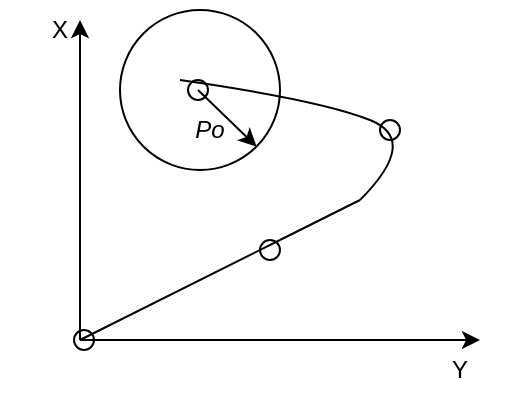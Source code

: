 <mxfile version="22.1.18" type="device">
  <diagram name="Page-1" id="q67guX5B2zqh0Od_7dgd">
    <mxGraphModel dx="265" dy="167" grid="1" gridSize="10" guides="1" tooltips="1" connect="1" arrows="1" fold="1" page="1" pageScale="1" pageWidth="827" pageHeight="1169" math="0" shadow="0">
      <root>
        <mxCell id="0" />
        <mxCell id="1" parent="0" />
        <mxCell id="kxWcMn0HE9TnZsJPFFBa-1" value="" style="endArrow=classic;html=1;rounded=0;" edge="1" parent="1">
          <mxGeometry width="50" height="50" relative="1" as="geometry">
            <mxPoint x="360" y="280" as="sourcePoint" />
            <mxPoint x="360" y="120" as="targetPoint" />
          </mxGeometry>
        </mxCell>
        <mxCell id="kxWcMn0HE9TnZsJPFFBa-2" value="" style="endArrow=classic;html=1;rounded=0;" edge="1" parent="1">
          <mxGeometry width="50" height="50" relative="1" as="geometry">
            <mxPoint x="360" y="280" as="sourcePoint" />
            <mxPoint x="560" y="280" as="targetPoint" />
          </mxGeometry>
        </mxCell>
        <mxCell id="kxWcMn0HE9TnZsJPFFBa-3" value="X" style="text;html=1;strokeColor=none;fillColor=none;align=center;verticalAlign=middle;whiteSpace=wrap;rounded=0;" vertex="1" parent="1">
          <mxGeometry x="320" y="110" width="60" height="30" as="geometry" />
        </mxCell>
        <mxCell id="kxWcMn0HE9TnZsJPFFBa-4" value="Y" style="text;html=1;strokeColor=none;fillColor=none;align=center;verticalAlign=middle;whiteSpace=wrap;rounded=0;" vertex="1" parent="1">
          <mxGeometry x="520" y="280" width="60" height="30" as="geometry" />
        </mxCell>
        <mxCell id="kxWcMn0HE9TnZsJPFFBa-7" value="" style="ellipse;whiteSpace=wrap;html=1;aspect=fixed;fillColor=none;" vertex="1" parent="1">
          <mxGeometry x="414" y="150" width="10" height="10" as="geometry" />
        </mxCell>
        <mxCell id="kxWcMn0HE9TnZsJPFFBa-8" value="" style="ellipse;whiteSpace=wrap;html=1;aspect=fixed;fillColor=none;" vertex="1" parent="1">
          <mxGeometry x="510" y="170" width="10" height="10" as="geometry" />
        </mxCell>
        <mxCell id="kxWcMn0HE9TnZsJPFFBa-9" value="" style="ellipse;whiteSpace=wrap;html=1;aspect=fixed;fillColor=none;" vertex="1" parent="1">
          <mxGeometry x="450" y="230" width="10" height="10" as="geometry" />
        </mxCell>
        <mxCell id="kxWcMn0HE9TnZsJPFFBa-10" value="" style="ellipse;whiteSpace=wrap;html=1;aspect=fixed;fillColor=none;" vertex="1" parent="1">
          <mxGeometry x="357" y="275" width="10" height="10" as="geometry" />
        </mxCell>
        <mxCell id="kxWcMn0HE9TnZsJPFFBa-11" value="" style="endArrow=none;html=1;rounded=0;" edge="1" parent="1">
          <mxGeometry width="50" height="50" relative="1" as="geometry">
            <mxPoint x="360" y="280" as="sourcePoint" />
            <mxPoint x="460" y="230" as="targetPoint" />
          </mxGeometry>
        </mxCell>
        <mxCell id="kxWcMn0HE9TnZsJPFFBa-12" value="" style="endArrow=none;html=1;rounded=0;" edge="1" parent="1">
          <mxGeometry width="50" height="50" relative="1" as="geometry">
            <mxPoint x="460" y="230" as="sourcePoint" />
            <mxPoint x="500" y="210" as="targetPoint" />
          </mxGeometry>
        </mxCell>
        <mxCell id="kxWcMn0HE9TnZsJPFFBa-14" value="" style="endArrow=none;html=1;rounded=0;curved=1;" edge="1" parent="1">
          <mxGeometry width="50" height="50" relative="1" as="geometry">
            <mxPoint x="500" y="210" as="sourcePoint" />
            <mxPoint x="410" y="150" as="targetPoint" />
            <Array as="points">
              <mxPoint x="530" y="180" />
              <mxPoint x="480" y="160" />
            </Array>
          </mxGeometry>
        </mxCell>
        <mxCell id="kxWcMn0HE9TnZsJPFFBa-16" value="" style="ellipse;whiteSpace=wrap;html=1;aspect=fixed;fillColor=none;" vertex="1" parent="1">
          <mxGeometry x="380" y="115" width="80" height="80" as="geometry" />
        </mxCell>
        <mxCell id="kxWcMn0HE9TnZsJPFFBa-17" value="" style="endArrow=classic;html=1;rounded=0;entryX=1;entryY=1;entryDx=0;entryDy=0;" edge="1" parent="1" target="kxWcMn0HE9TnZsJPFFBa-16">
          <mxGeometry width="50" height="50" relative="1" as="geometry">
            <mxPoint x="419" y="155" as="sourcePoint" />
            <mxPoint x="480" y="170" as="targetPoint" />
          </mxGeometry>
        </mxCell>
        <mxCell id="kxWcMn0HE9TnZsJPFFBa-18" value="&lt;i&gt;Po&lt;/i&gt;" style="text;html=1;strokeColor=none;fillColor=none;align=center;verticalAlign=middle;whiteSpace=wrap;rounded=0;" vertex="1" parent="1">
          <mxGeometry x="400" y="170" width="50" height="10" as="geometry" />
        </mxCell>
      </root>
    </mxGraphModel>
  </diagram>
</mxfile>
